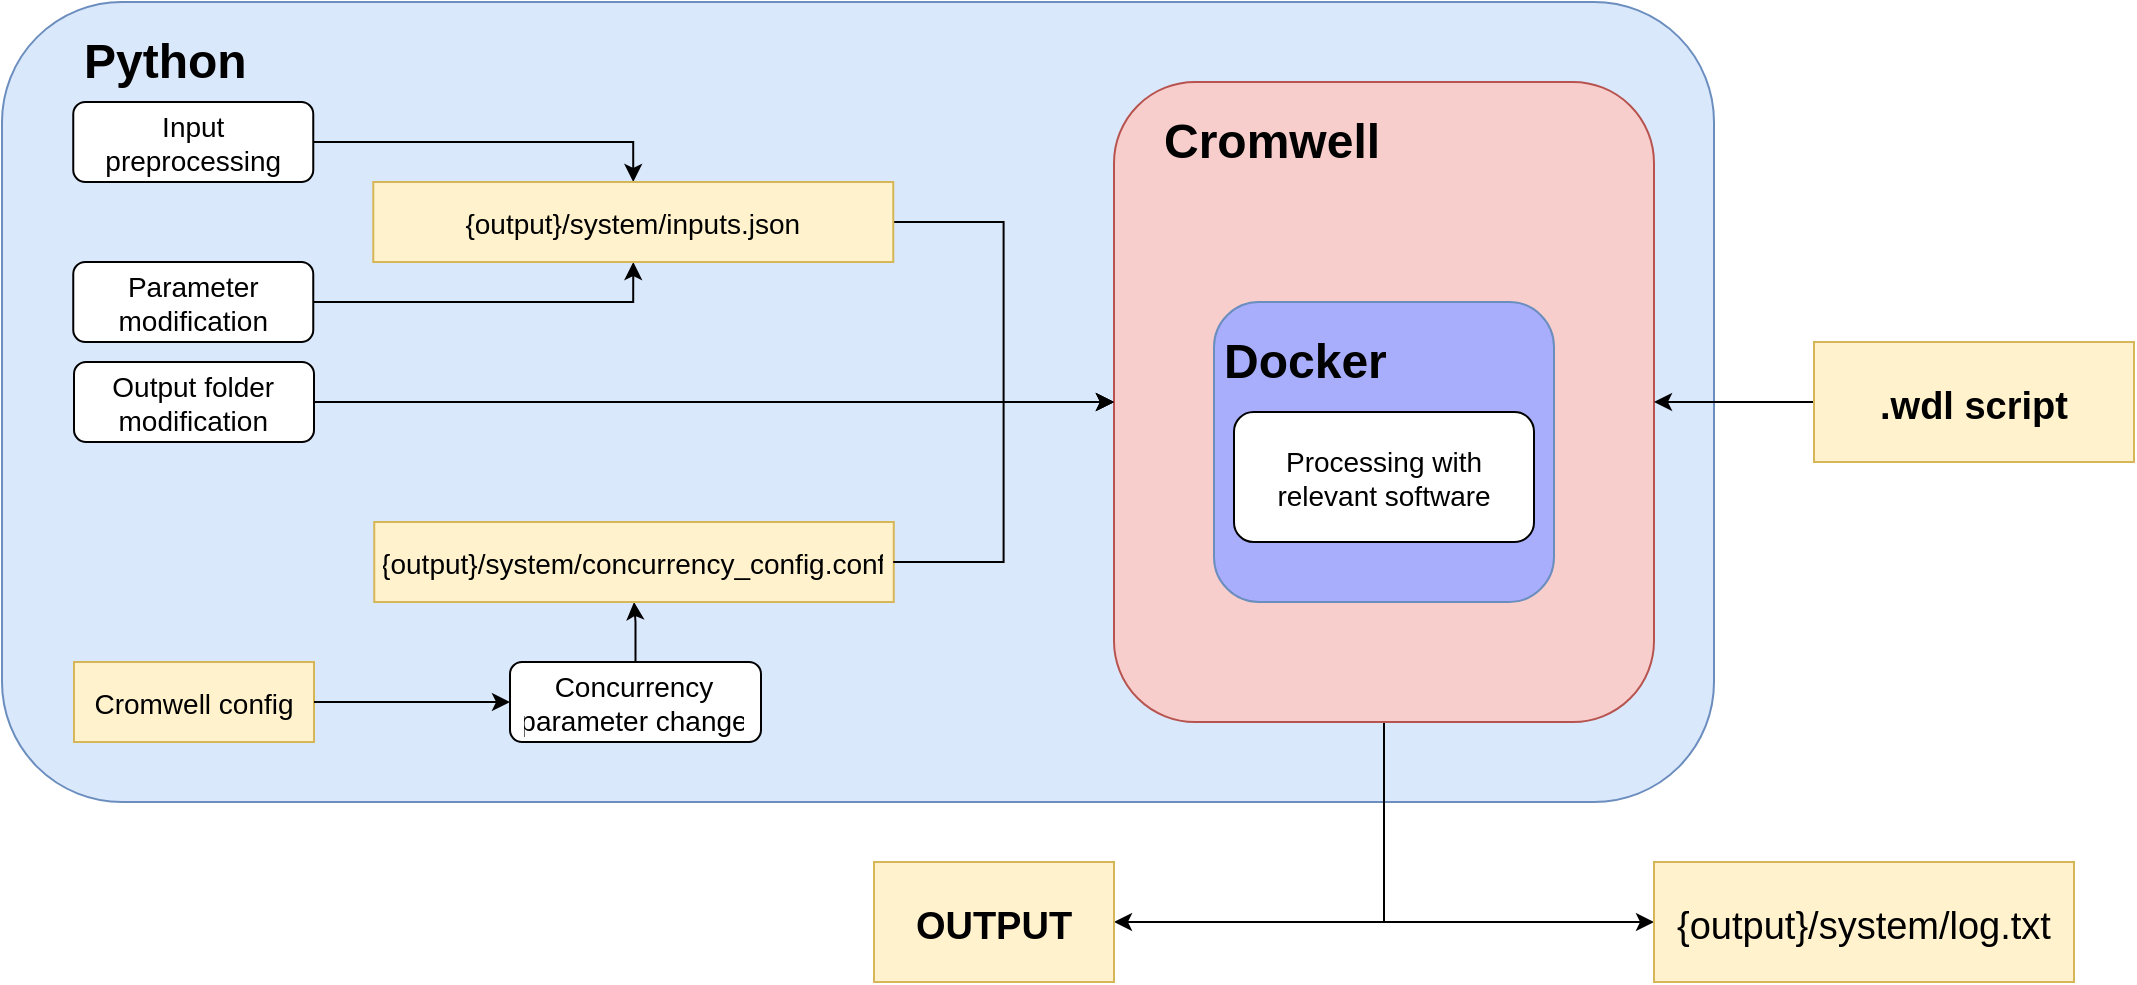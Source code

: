 <mxfile version="18.2.0" type="github">
  <diagram id="0K3x7v9xH7O4gtymZpRw" name="Page-1">
    <mxGraphModel dx="1440" dy="790" grid="1" gridSize="10" guides="1" tooltips="1" connect="1" arrows="1" fold="1" page="1" pageScale="1" pageWidth="827" pageHeight="1169" math="0" shadow="0">
      <root>
        <mxCell id="0" />
        <mxCell id="1" parent="0" />
        <mxCell id="q0byed402Xf2auOsiwtR-1" value="" style="rounded=1;whiteSpace=wrap;html=1;fillColor=#dae8fc;strokeColor=#6c8ebf;" vertex="1" parent="1">
          <mxGeometry x="34" y="40" width="856" height="400" as="geometry" />
        </mxCell>
        <mxCell id="q0byed402Xf2auOsiwtR-2" value="&lt;h1&gt;Python&lt;/h1&gt;" style="text;html=1;strokeColor=none;fillColor=none;spacing=5;spacingTop=-20;whiteSpace=wrap;overflow=hidden;rounded=0;" vertex="1" parent="1">
          <mxGeometry x="70" y="50" width="90" height="40" as="geometry" />
        </mxCell>
        <mxCell id="q0byed402Xf2auOsiwtR-12" style="edgeStyle=orthogonalEdgeStyle;rounded=0;orthogonalLoop=1;jettySize=auto;html=1;entryX=0.5;entryY=0;entryDx=0;entryDy=0;fontSize=14;" edge="1" parent="1" source="q0byed402Xf2auOsiwtR-3" target="q0byed402Xf2auOsiwtR-9">
          <mxGeometry relative="1" as="geometry" />
        </mxCell>
        <mxCell id="q0byed402Xf2auOsiwtR-3" value="" style="rounded=1;whiteSpace=wrap;html=1;" vertex="1" parent="1">
          <mxGeometry x="69.63" y="90" width="120" height="40" as="geometry" />
        </mxCell>
        <mxCell id="q0byed402Xf2auOsiwtR-6" value="Input &#xa;preprocessing" style="text;strokeColor=none;fillColor=none;align=center;verticalAlign=middle;spacingLeft=4;spacingRight=4;overflow=hidden;points=[[0,0.5],[1,0.5]];portConstraint=eastwest;rotatable=0;fontSize=14;" vertex="1" parent="1">
          <mxGeometry x="79.63" y="90" width="100" height="40" as="geometry" />
        </mxCell>
        <mxCell id="q0byed402Xf2auOsiwtR-11" style="edgeStyle=orthogonalEdgeStyle;rounded=0;orthogonalLoop=1;jettySize=auto;html=1;exitX=1;exitY=0.5;exitDx=0;exitDy=0;entryX=0.5;entryY=1;entryDx=0;entryDy=0;fontSize=14;" edge="1" parent="1" source="q0byed402Xf2auOsiwtR-7" target="q0byed402Xf2auOsiwtR-9">
          <mxGeometry relative="1" as="geometry" />
        </mxCell>
        <mxCell id="q0byed402Xf2auOsiwtR-7" value="" style="rounded=1;whiteSpace=wrap;html=1;" vertex="1" parent="1">
          <mxGeometry x="69.63" y="170" width="120" height="40" as="geometry" />
        </mxCell>
        <mxCell id="q0byed402Xf2auOsiwtR-8" value="Parameter &#xa;modification" style="text;strokeColor=none;fillColor=none;align=center;verticalAlign=middle;spacingLeft=4;spacingRight=4;overflow=hidden;points=[[0,0.5],[1,0.5]];portConstraint=eastwest;rotatable=0;fontSize=14;" vertex="1" parent="1">
          <mxGeometry x="79.63" y="170" width="100" height="40" as="geometry" />
        </mxCell>
        <mxCell id="q0byed402Xf2auOsiwtR-38" style="edgeStyle=orthogonalEdgeStyle;rounded=0;orthogonalLoop=1;jettySize=auto;html=1;exitX=1;exitY=0.5;exitDx=0;exitDy=0;fontSize=14;" edge="1" parent="1" source="q0byed402Xf2auOsiwtR-9" target="q0byed402Xf2auOsiwtR-14">
          <mxGeometry relative="1" as="geometry" />
        </mxCell>
        <mxCell id="q0byed402Xf2auOsiwtR-9" value="" style="rounded=0;whiteSpace=wrap;html=1;fontSize=14;fillColor=#fff2cc;strokeColor=#d6b656;" vertex="1" parent="1">
          <mxGeometry x="219.63" y="130" width="260" height="40" as="geometry" />
        </mxCell>
        <mxCell id="q0byed402Xf2auOsiwtR-13" value="{output}/system/inputs.json" style="text;strokeColor=none;fillColor=none;align=center;verticalAlign=middle;spacingLeft=4;spacingRight=4;overflow=hidden;points=[[0,0.5],[1,0.5]];portConstraint=eastwest;rotatable=0;fontSize=14;" vertex="1" parent="1">
          <mxGeometry x="239.63" y="140" width="219.5" height="20" as="geometry" />
        </mxCell>
        <mxCell id="q0byed402Xf2auOsiwtR-58" style="edgeStyle=orthogonalEdgeStyle;rounded=0;orthogonalLoop=1;jettySize=auto;html=1;exitX=0.5;exitY=1;exitDx=0;exitDy=0;entryX=0;entryY=0.5;entryDx=0;entryDy=0;fontSize=19;" edge="1" parent="1" source="q0byed402Xf2auOsiwtR-14" target="q0byed402Xf2auOsiwtR-55">
          <mxGeometry relative="1" as="geometry" />
        </mxCell>
        <mxCell id="q0byed402Xf2auOsiwtR-59" style="edgeStyle=orthogonalEdgeStyle;rounded=0;orthogonalLoop=1;jettySize=auto;html=1;exitX=0.5;exitY=1;exitDx=0;exitDy=0;entryX=1;entryY=0.5;entryDx=0;entryDy=0;fontSize=19;" edge="1" parent="1" source="q0byed402Xf2auOsiwtR-14" target="q0byed402Xf2auOsiwtR-53">
          <mxGeometry relative="1" as="geometry" />
        </mxCell>
        <mxCell id="q0byed402Xf2auOsiwtR-14" value="" style="rounded=1;whiteSpace=wrap;html=1;fontSize=14;fillColor=#f8cecc;strokeColor=#b85450;" vertex="1" parent="1">
          <mxGeometry x="590" y="80" width="270" height="320" as="geometry" />
        </mxCell>
        <mxCell id="q0byed402Xf2auOsiwtR-16" value="&lt;h1&gt;Cromwell&lt;/h1&gt;" style="text;html=1;strokeColor=none;fillColor=none;spacing=5;spacingTop=-20;whiteSpace=wrap;overflow=hidden;rounded=0;" vertex="1" parent="1">
          <mxGeometry x="610" y="90" width="120" height="40" as="geometry" />
        </mxCell>
        <mxCell id="q0byed402Xf2auOsiwtR-40" style="edgeStyle=orthogonalEdgeStyle;rounded=0;orthogonalLoop=1;jettySize=auto;html=1;exitX=1;exitY=0.5;exitDx=0;exitDy=0;entryX=0;entryY=0.5;entryDx=0;entryDy=0;fontSize=14;" edge="1" parent="1" source="q0byed402Xf2auOsiwtR-21" target="q0byed402Xf2auOsiwtR-14">
          <mxGeometry relative="1" as="geometry" />
        </mxCell>
        <mxCell id="q0byed402Xf2auOsiwtR-21" value="" style="rounded=1;whiteSpace=wrap;html=1;" vertex="1" parent="1">
          <mxGeometry x="70" y="220" width="120" height="40" as="geometry" />
        </mxCell>
        <mxCell id="q0byed402Xf2auOsiwtR-22" value="Output folder&#xa;modification" style="text;strokeColor=none;fillColor=none;align=center;verticalAlign=middle;spacingLeft=4;spacingRight=4;overflow=hidden;points=[[0,0.5],[1,0.5]];portConstraint=eastwest;rotatable=0;fontSize=14;" vertex="1" parent="1">
          <mxGeometry x="79.63" y="220" width="100" height="40" as="geometry" />
        </mxCell>
        <mxCell id="q0byed402Xf2auOsiwtR-37" style="edgeStyle=orthogonalEdgeStyle;rounded=0;orthogonalLoop=1;jettySize=auto;html=1;entryX=0.5;entryY=1;entryDx=0;entryDy=0;fontSize=14;" edge="1" parent="1" source="q0byed402Xf2auOsiwtR-25" target="q0byed402Xf2auOsiwtR-33">
          <mxGeometry relative="1" as="geometry" />
        </mxCell>
        <mxCell id="q0byed402Xf2auOsiwtR-25" value="" style="rounded=1;whiteSpace=wrap;html=1;" vertex="1" parent="1">
          <mxGeometry x="288" y="370" width="125.5" height="40" as="geometry" />
        </mxCell>
        <mxCell id="q0byed402Xf2auOsiwtR-28" value="" style="rounded=0;whiteSpace=wrap;html=1;fontSize=14;fillColor=#fff2cc;strokeColor=#d6b656;" vertex="1" parent="1">
          <mxGeometry x="70" y="370" width="120" height="40" as="geometry" />
        </mxCell>
        <mxCell id="q0byed402Xf2auOsiwtR-32" style="edgeStyle=orthogonalEdgeStyle;rounded=0;orthogonalLoop=1;jettySize=auto;html=1;exitX=1;exitY=0.5;exitDx=0;exitDy=0;entryX=0;entryY=0.5;entryDx=0;entryDy=0;fontSize=14;" edge="1" parent="1" source="q0byed402Xf2auOsiwtR-29" target="q0byed402Xf2auOsiwtR-25">
          <mxGeometry relative="1" as="geometry" />
        </mxCell>
        <mxCell id="q0byed402Xf2auOsiwtR-29" value="Cromwell config" style="text;strokeColor=none;fillColor=none;align=center;verticalAlign=middle;spacingLeft=4;spacingRight=4;overflow=hidden;points=[[0,0.5],[1,0.5]];portConstraint=eastwest;rotatable=0;fontSize=14;" vertex="1" parent="1">
          <mxGeometry x="70" y="380" width="120" height="20" as="geometry" />
        </mxCell>
        <mxCell id="q0byed402Xf2auOsiwtR-30" value="Concurrency &#xa;parameter change" style="text;strokeColor=none;fillColor=none;align=center;verticalAlign=middle;spacingLeft=4;spacingRight=4;overflow=hidden;points=[[0,0.5],[1,0.5]];portConstraint=eastwest;rotatable=0;fontSize=14;" vertex="1" parent="1">
          <mxGeometry x="290" y="370" width="120" height="40" as="geometry" />
        </mxCell>
        <mxCell id="q0byed402Xf2auOsiwtR-33" value="" style="rounded=0;whiteSpace=wrap;html=1;fontSize=14;fillColor=#fff2cc;strokeColor=#d6b656;" vertex="1" parent="1">
          <mxGeometry x="220.13" y="300" width="259.75" height="40" as="geometry" />
        </mxCell>
        <mxCell id="q0byed402Xf2auOsiwtR-39" style="edgeStyle=orthogonalEdgeStyle;rounded=0;orthogonalLoop=1;jettySize=auto;html=1;exitX=1;exitY=0.5;exitDx=0;exitDy=0;fontSize=14;" edge="1" parent="1" source="q0byed402Xf2auOsiwtR-34" target="q0byed402Xf2auOsiwtR-14">
          <mxGeometry relative="1" as="geometry" />
        </mxCell>
        <mxCell id="q0byed402Xf2auOsiwtR-34" value="{output}/system/concurrency_config.conf" style="text;strokeColor=none;fillColor=none;align=center;verticalAlign=middle;spacingLeft=4;spacingRight=4;overflow=hidden;points=[[0,0.5],[1,0.5]];portConstraint=eastwest;rotatable=0;fontSize=14;" vertex="1" parent="1">
          <mxGeometry x="219.63" y="310" width="260" height="20" as="geometry" />
        </mxCell>
        <mxCell id="q0byed402Xf2auOsiwtR-41" value="" style="rounded=1;whiteSpace=wrap;html=1;fontSize=14;fillColor=#A9AEFC;strokeColor=#6c8ebf;" vertex="1" parent="1">
          <mxGeometry x="640" y="190" width="170" height="150" as="geometry" />
        </mxCell>
        <mxCell id="q0byed402Xf2auOsiwtR-42" value="&lt;h1&gt;Docker&lt;/h1&gt;" style="text;html=1;strokeColor=none;fillColor=none;spacing=5;spacingTop=-20;whiteSpace=wrap;overflow=hidden;rounded=0;" vertex="1" parent="1">
          <mxGeometry x="640" y="200" width="120" height="40" as="geometry" />
        </mxCell>
        <mxCell id="q0byed402Xf2auOsiwtR-45" style="edgeStyle=orthogonalEdgeStyle;rounded=0;orthogonalLoop=1;jettySize=auto;html=1;exitX=0;exitY=0.5;exitDx=0;exitDy=0;fontSize=19;" edge="1" parent="1" source="q0byed402Xf2auOsiwtR-43" target="q0byed402Xf2auOsiwtR-14">
          <mxGeometry relative="1" as="geometry" />
        </mxCell>
        <mxCell id="q0byed402Xf2auOsiwtR-43" value="" style="rounded=0;whiteSpace=wrap;html=1;fontSize=14;fillColor=#fff2cc;strokeColor=#d6b656;" vertex="1" parent="1">
          <mxGeometry x="940" y="210" width="160" height="60" as="geometry" />
        </mxCell>
        <mxCell id="q0byed402Xf2auOsiwtR-44" value=".wdl script" style="text;strokeColor=none;fillColor=none;align=center;verticalAlign=middle;spacingLeft=4;spacingRight=4;overflow=hidden;points=[[0,0.5],[1,0.5]];portConstraint=eastwest;rotatable=0;fontSize=19;fontStyle=1" vertex="1" parent="1">
          <mxGeometry x="955" y="225" width="130" height="30" as="geometry" />
        </mxCell>
        <mxCell id="q0byed402Xf2auOsiwtR-46" value="" style="rounded=1;whiteSpace=wrap;html=1;" vertex="1" parent="1">
          <mxGeometry x="650" y="245" width="150" height="65" as="geometry" />
        </mxCell>
        <mxCell id="q0byed402Xf2auOsiwtR-47" value="Processing with &#xa;relevant software" style="text;strokeColor=none;fillColor=none;align=center;verticalAlign=middle;spacingLeft=4;spacingRight=4;overflow=hidden;points=[[0,0.5],[1,0.5]];portConstraint=eastwest;rotatable=0;fontSize=14;" vertex="1" parent="1">
          <mxGeometry x="666.25" y="260" width="117.5" height="35" as="geometry" />
        </mxCell>
        <mxCell id="q0byed402Xf2auOsiwtR-53" value="" style="rounded=0;whiteSpace=wrap;html=1;fontSize=19;fillColor=#fff2cc;strokeColor=#d6b656;" vertex="1" parent="1">
          <mxGeometry x="470" y="470" width="120" height="60" as="geometry" />
        </mxCell>
        <mxCell id="q0byed402Xf2auOsiwtR-54" value="" style="rounded=0;whiteSpace=wrap;html=1;fontSize=19;fillColor=#fff2cc;strokeColor=#d6b656;" vertex="1" parent="1">
          <mxGeometry x="860" y="470" width="210" height="60" as="geometry" />
        </mxCell>
        <mxCell id="q0byed402Xf2auOsiwtR-55" value="{output}/system/log.txt" style="text;strokeColor=none;fillColor=none;align=center;verticalAlign=middle;spacingLeft=4;spacingRight=4;overflow=hidden;points=[[0,0.5],[1,0.5]];portConstraint=eastwest;rotatable=0;fontSize=19;fontStyle=0" vertex="1" parent="1">
          <mxGeometry x="860" y="485" width="210" height="30" as="geometry" />
        </mxCell>
        <mxCell id="q0byed402Xf2auOsiwtR-57" value="OUTPUT" style="text;strokeColor=none;fillColor=none;align=center;verticalAlign=middle;spacingLeft=4;spacingRight=4;overflow=hidden;points=[[0,0.5],[1,0.5]];portConstraint=eastwest;rotatable=0;fontSize=19;fontStyle=1" vertex="1" parent="1">
          <mxGeometry x="476.88" y="485" width="106.25" height="30" as="geometry" />
        </mxCell>
      </root>
    </mxGraphModel>
  </diagram>
</mxfile>
